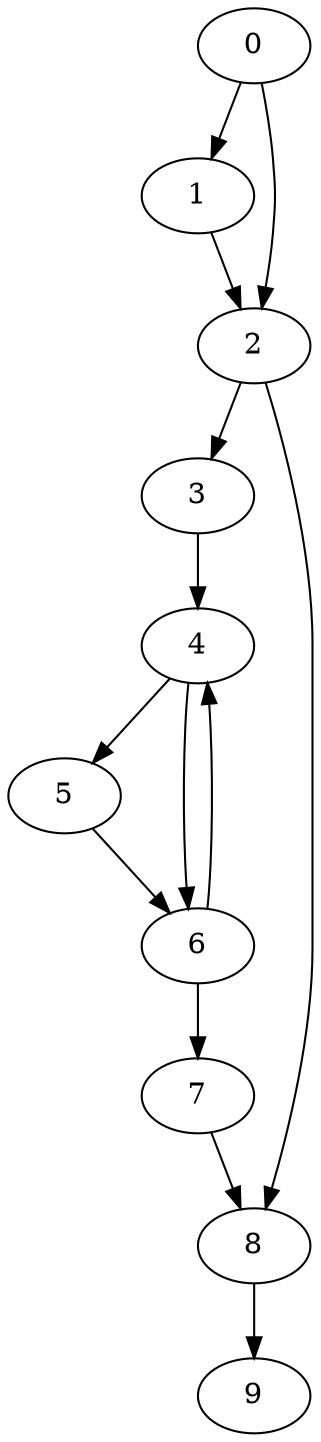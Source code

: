 digraph {
	0
	1
	2
	3
	4
	5
	6
	7
	8
	9
	6 -> 7
	2 -> 8
	7 -> 8
	3 -> 4
	6 -> 4
	4 -> 5
	4 -> 6
	5 -> 6
	2 -> 3
	8 -> 9
	0 -> 1
	1 -> 2
	0 -> 2
}
